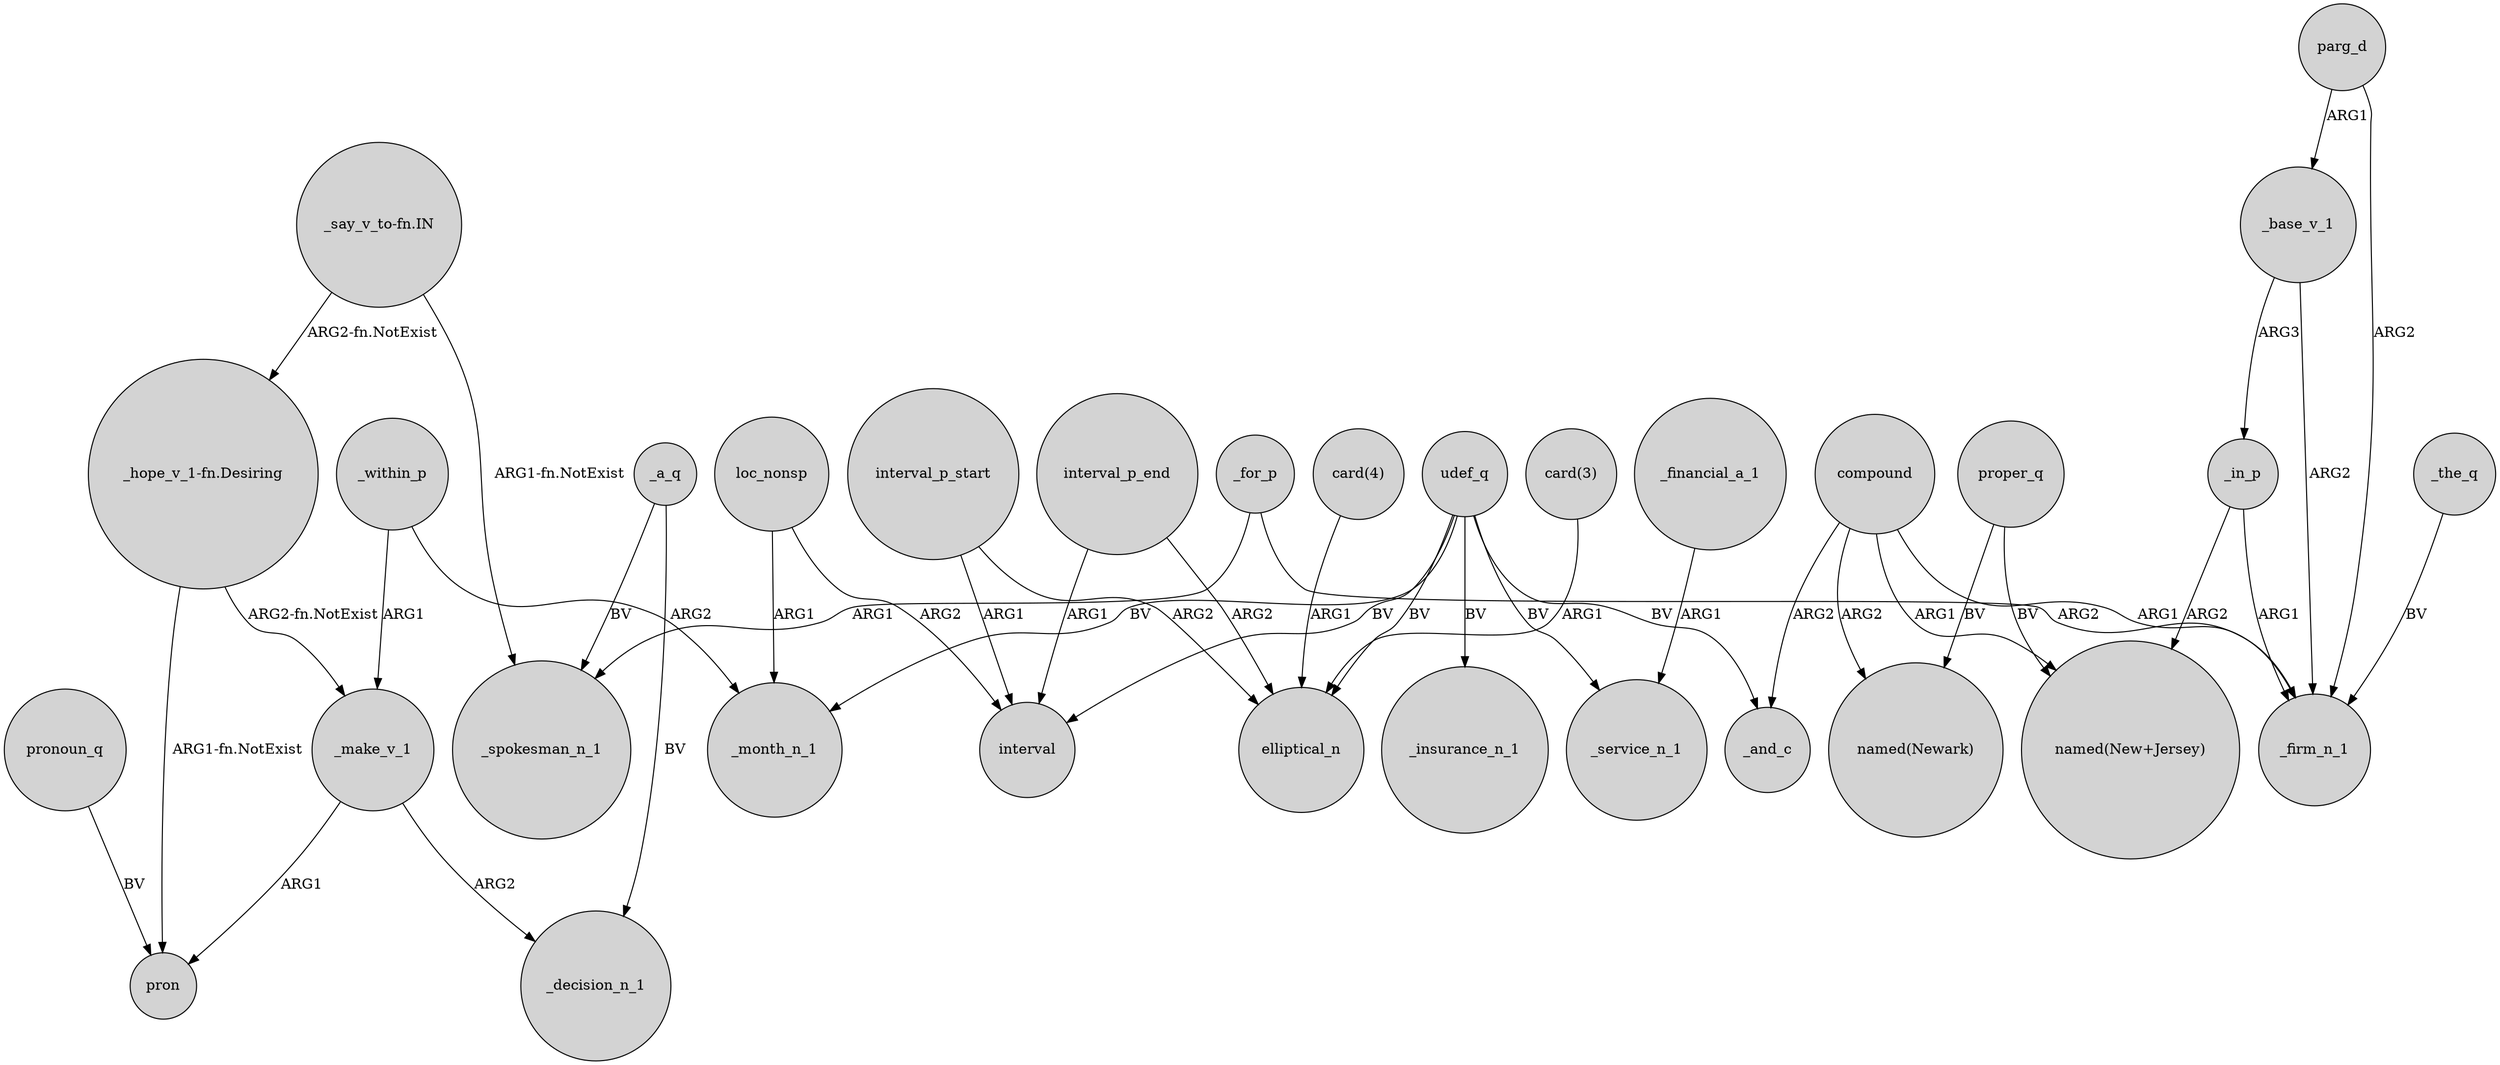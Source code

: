 digraph {
	node [shape=circle style=filled]
	_for_p -> _spokesman_n_1 [label=ARG1]
	loc_nonsp -> interval [label=ARG2]
	udef_q -> elliptical_n [label=BV]
	loc_nonsp -> _month_n_1 [label=ARG1]
	udef_q -> _insurance_n_1 [label=BV]
	"_hope_v_1-fn.Desiring" -> _make_v_1 [label="ARG2-fn.NotExist"]
	proper_q -> "named(New+Jersey)" [label=BV]
	"_say_v_to-fn.IN" -> "_hope_v_1-fn.Desiring" [label="ARG2-fn.NotExist"]
	_in_p -> "named(New+Jersey)" [label=ARG2]
	interval_p_end -> elliptical_n [label=ARG2]
	"card(4)" -> elliptical_n [label=ARG1]
	_financial_a_1 -> _service_n_1 [label=ARG1]
	_base_v_1 -> _firm_n_1 [label=ARG2]
	proper_q -> "named(Newark)" [label=BV]
	interval_p_start -> elliptical_n [label=ARG2]
	udef_q -> _month_n_1 [label=BV]
	_within_p -> _month_n_1 [label=ARG2]
	"_hope_v_1-fn.Desiring" -> pron [label="ARG1-fn.NotExist"]
	"card(3)" -> elliptical_n [label=ARG1]
	pronoun_q -> pron [label=BV]
	compound -> _and_c [label=ARG2]
	udef_q -> _service_n_1 [label=BV]
	interval_p_start -> interval [label=ARG1]
	_in_p -> _firm_n_1 [label=ARG1]
	_make_v_1 -> pron [label=ARG1]
	_a_q -> _decision_n_1 [label=BV]
	_base_v_1 -> _in_p [label=ARG3]
	compound -> _firm_n_1 [label=ARG1]
	compound -> "named(New+Jersey)" [label=ARG1]
	compound -> "named(Newark)" [label=ARG2]
	_make_v_1 -> _decision_n_1 [label=ARG2]
	_the_q -> _firm_n_1 [label=BV]
	_within_p -> _make_v_1 [label=ARG1]
	"_say_v_to-fn.IN" -> _spokesman_n_1 [label="ARG1-fn.NotExist"]
	_for_p -> _firm_n_1 [label=ARG2]
	interval_p_end -> interval [label=ARG1]
	parg_d -> _base_v_1 [label=ARG1]
	_a_q -> _spokesman_n_1 [label=BV]
	udef_q -> _and_c [label=BV]
	udef_q -> interval [label=BV]
	parg_d -> _firm_n_1 [label=ARG2]
}
